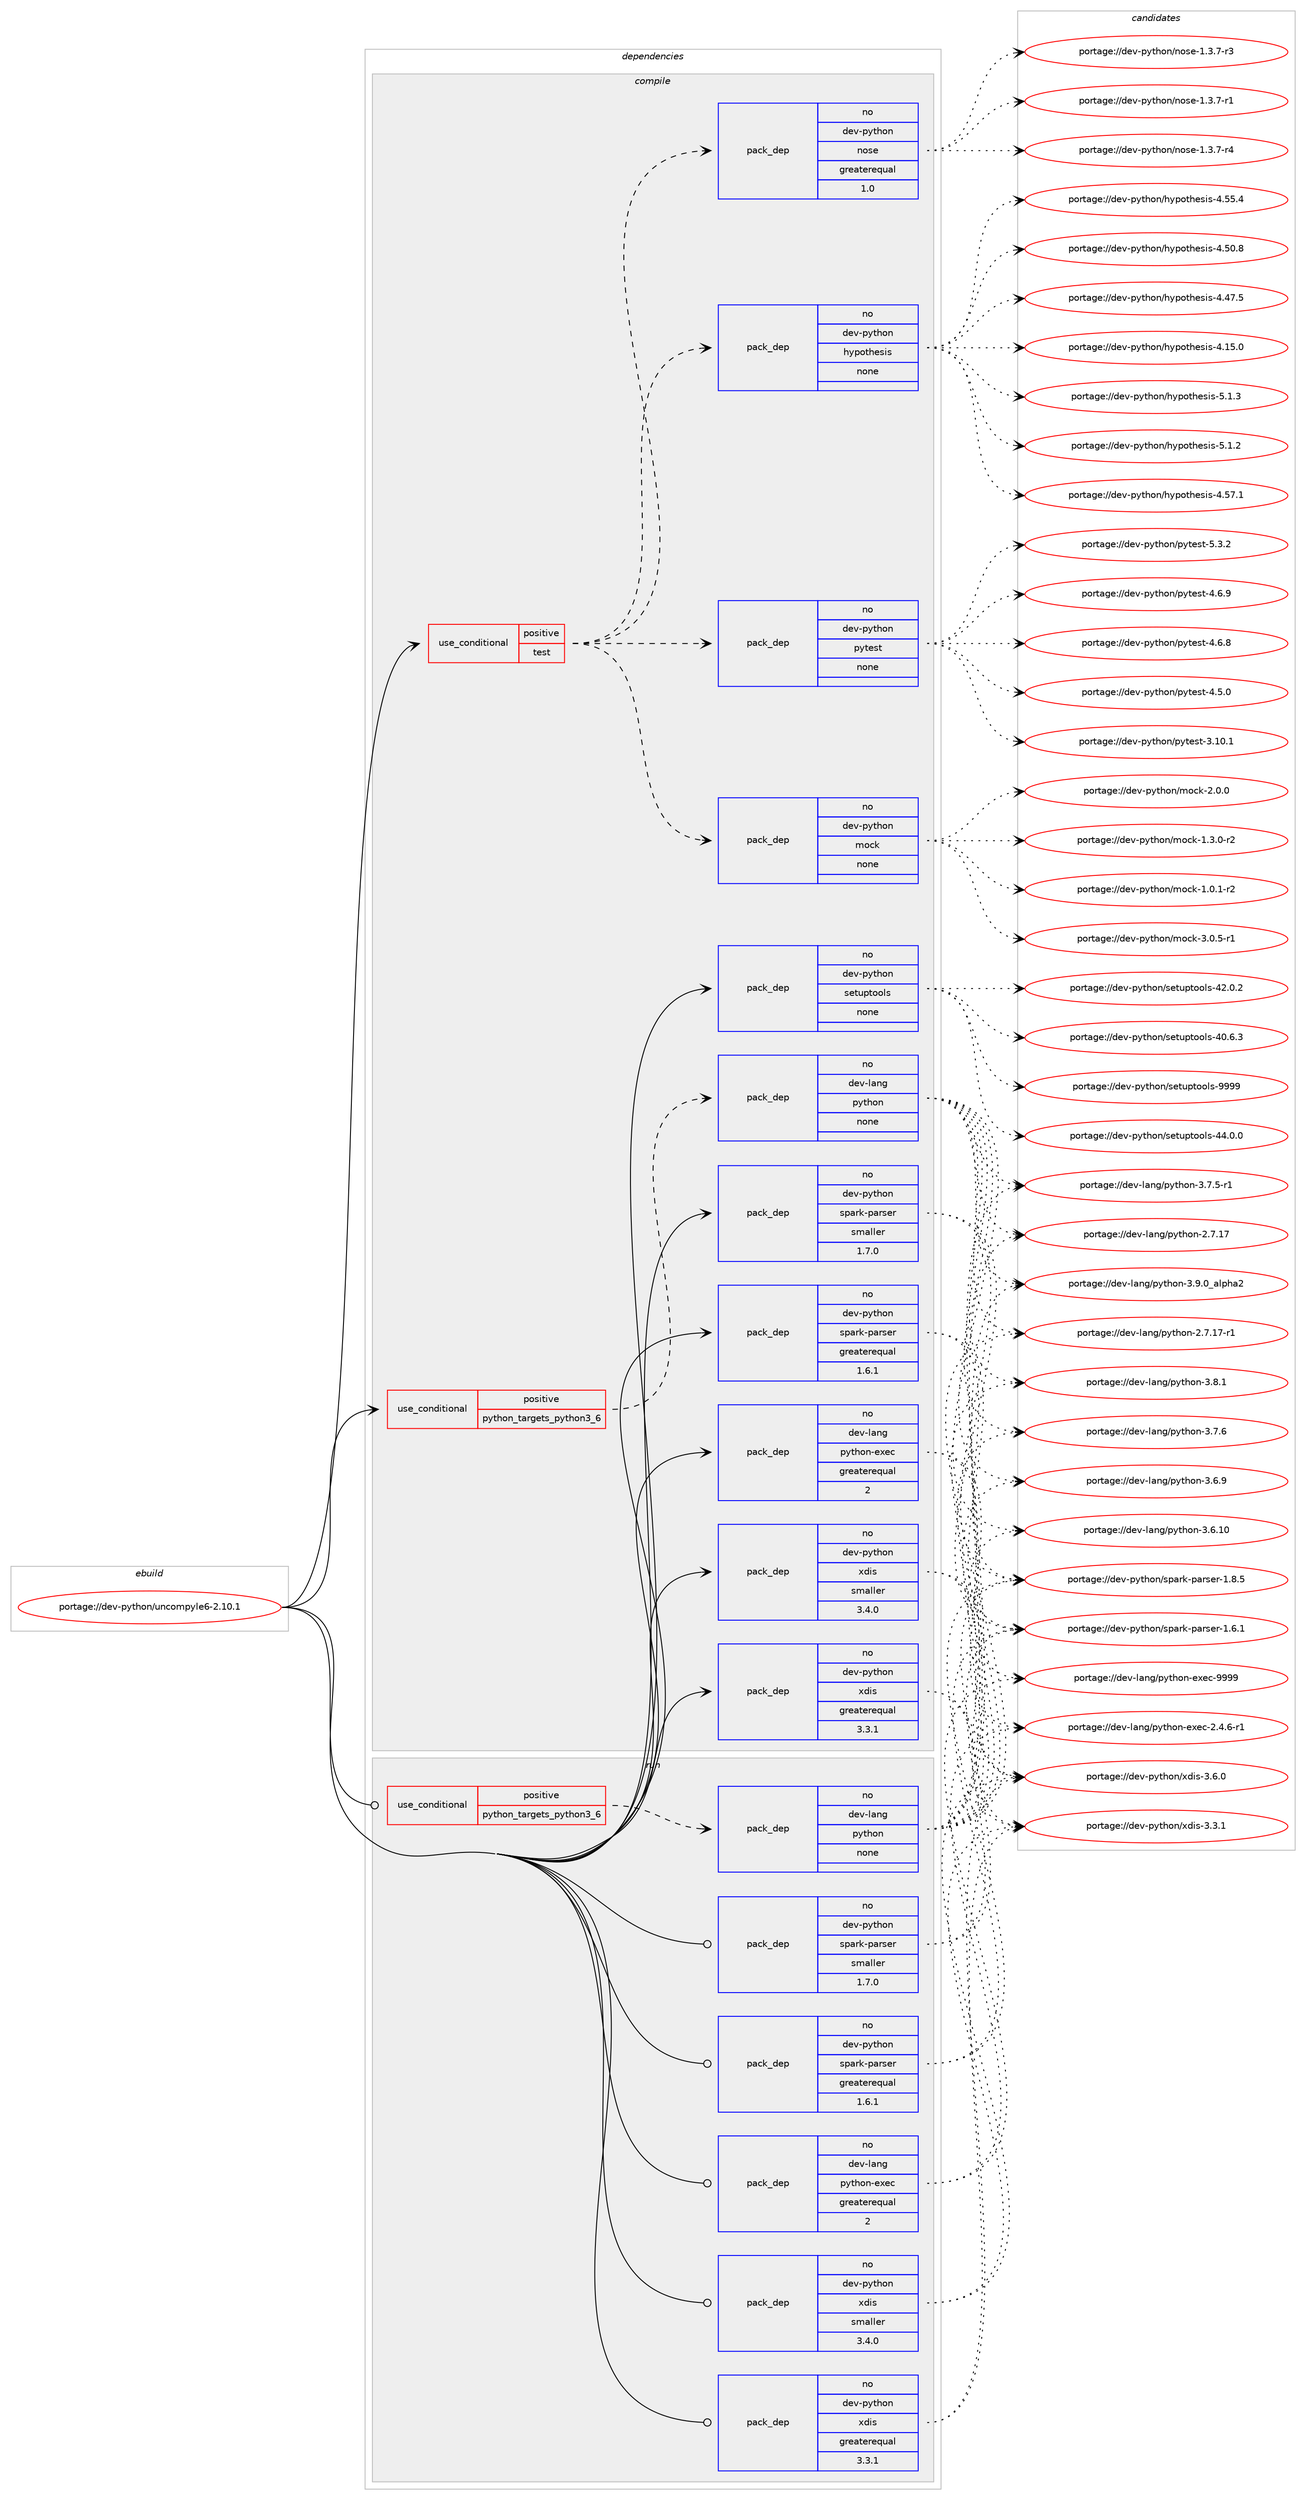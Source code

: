 digraph prolog {

# *************
# Graph options
# *************

newrank=true;
concentrate=true;
compound=true;
graph [rankdir=LR,fontname=Helvetica,fontsize=10,ranksep=1.5];#, ranksep=2.5, nodesep=0.2];
edge  [arrowhead=vee];
node  [fontname=Helvetica,fontsize=10];

# **********
# The ebuild
# **********

subgraph cluster_leftcol {
color=gray;
rank=same;
label=<<i>ebuild</i>>;
id [label="portage://dev-python/uncompyle6-2.10.1", color=red, width=4, href="../dev-python/uncompyle6-2.10.1.svg"];
}

# ****************
# The dependencies
# ****************

subgraph cluster_midcol {
color=gray;
label=<<i>dependencies</i>>;
subgraph cluster_compile {
fillcolor="#eeeeee";
style=filled;
label=<<i>compile</i>>;
subgraph cond104220 {
dependency419937 [label=<<TABLE BORDER="0" CELLBORDER="1" CELLSPACING="0" CELLPADDING="4"><TR><TD ROWSPAN="3" CELLPADDING="10">use_conditional</TD></TR><TR><TD>positive</TD></TR><TR><TD>python_targets_python3_6</TD></TR></TABLE>>, shape=none, color=red];
subgraph pack310828 {
dependency419938 [label=<<TABLE BORDER="0" CELLBORDER="1" CELLSPACING="0" CELLPADDING="4" WIDTH="220"><TR><TD ROWSPAN="6" CELLPADDING="30">pack_dep</TD></TR><TR><TD WIDTH="110">no</TD></TR><TR><TD>dev-lang</TD></TR><TR><TD>python</TD></TR><TR><TD>none</TD></TR><TR><TD></TD></TR></TABLE>>, shape=none, color=blue];
}
dependency419937:e -> dependency419938:w [weight=20,style="dashed",arrowhead="vee"];
}
id:e -> dependency419937:w [weight=20,style="solid",arrowhead="vee"];
subgraph cond104221 {
dependency419939 [label=<<TABLE BORDER="0" CELLBORDER="1" CELLSPACING="0" CELLPADDING="4"><TR><TD ROWSPAN="3" CELLPADDING="10">use_conditional</TD></TR><TR><TD>positive</TD></TR><TR><TD>test</TD></TR></TABLE>>, shape=none, color=red];
subgraph pack310829 {
dependency419940 [label=<<TABLE BORDER="0" CELLBORDER="1" CELLSPACING="0" CELLPADDING="4" WIDTH="220"><TR><TD ROWSPAN="6" CELLPADDING="30">pack_dep</TD></TR><TR><TD WIDTH="110">no</TD></TR><TR><TD>dev-python</TD></TR><TR><TD>nose</TD></TR><TR><TD>greaterequal</TD></TR><TR><TD>1.0</TD></TR></TABLE>>, shape=none, color=blue];
}
dependency419939:e -> dependency419940:w [weight=20,style="dashed",arrowhead="vee"];
subgraph pack310830 {
dependency419941 [label=<<TABLE BORDER="0" CELLBORDER="1" CELLSPACING="0" CELLPADDING="4" WIDTH="220"><TR><TD ROWSPAN="6" CELLPADDING="30">pack_dep</TD></TR><TR><TD WIDTH="110">no</TD></TR><TR><TD>dev-python</TD></TR><TR><TD>mock</TD></TR><TR><TD>none</TD></TR><TR><TD></TD></TR></TABLE>>, shape=none, color=blue];
}
dependency419939:e -> dependency419941:w [weight=20,style="dashed",arrowhead="vee"];
subgraph pack310831 {
dependency419942 [label=<<TABLE BORDER="0" CELLBORDER="1" CELLSPACING="0" CELLPADDING="4" WIDTH="220"><TR><TD ROWSPAN="6" CELLPADDING="30">pack_dep</TD></TR><TR><TD WIDTH="110">no</TD></TR><TR><TD>dev-python</TD></TR><TR><TD>pytest</TD></TR><TR><TD>none</TD></TR><TR><TD></TD></TR></TABLE>>, shape=none, color=blue];
}
dependency419939:e -> dependency419942:w [weight=20,style="dashed",arrowhead="vee"];
subgraph pack310832 {
dependency419943 [label=<<TABLE BORDER="0" CELLBORDER="1" CELLSPACING="0" CELLPADDING="4" WIDTH="220"><TR><TD ROWSPAN="6" CELLPADDING="30">pack_dep</TD></TR><TR><TD WIDTH="110">no</TD></TR><TR><TD>dev-python</TD></TR><TR><TD>hypothesis</TD></TR><TR><TD>none</TD></TR><TR><TD></TD></TR></TABLE>>, shape=none, color=blue];
}
dependency419939:e -> dependency419943:w [weight=20,style="dashed",arrowhead="vee"];
}
id:e -> dependency419939:w [weight=20,style="solid",arrowhead="vee"];
subgraph pack310833 {
dependency419944 [label=<<TABLE BORDER="0" CELLBORDER="1" CELLSPACING="0" CELLPADDING="4" WIDTH="220"><TR><TD ROWSPAN="6" CELLPADDING="30">pack_dep</TD></TR><TR><TD WIDTH="110">no</TD></TR><TR><TD>dev-lang</TD></TR><TR><TD>python-exec</TD></TR><TR><TD>greaterequal</TD></TR><TR><TD>2</TD></TR></TABLE>>, shape=none, color=blue];
}
id:e -> dependency419944:w [weight=20,style="solid",arrowhead="vee"];
subgraph pack310834 {
dependency419945 [label=<<TABLE BORDER="0" CELLBORDER="1" CELLSPACING="0" CELLPADDING="4" WIDTH="220"><TR><TD ROWSPAN="6" CELLPADDING="30">pack_dep</TD></TR><TR><TD WIDTH="110">no</TD></TR><TR><TD>dev-python</TD></TR><TR><TD>setuptools</TD></TR><TR><TD>none</TD></TR><TR><TD></TD></TR></TABLE>>, shape=none, color=blue];
}
id:e -> dependency419945:w [weight=20,style="solid",arrowhead="vee"];
subgraph pack310835 {
dependency419946 [label=<<TABLE BORDER="0" CELLBORDER="1" CELLSPACING="0" CELLPADDING="4" WIDTH="220"><TR><TD ROWSPAN="6" CELLPADDING="30">pack_dep</TD></TR><TR><TD WIDTH="110">no</TD></TR><TR><TD>dev-python</TD></TR><TR><TD>spark-parser</TD></TR><TR><TD>greaterequal</TD></TR><TR><TD>1.6.1</TD></TR></TABLE>>, shape=none, color=blue];
}
id:e -> dependency419946:w [weight=20,style="solid",arrowhead="vee"];
subgraph pack310836 {
dependency419947 [label=<<TABLE BORDER="0" CELLBORDER="1" CELLSPACING="0" CELLPADDING="4" WIDTH="220"><TR><TD ROWSPAN="6" CELLPADDING="30">pack_dep</TD></TR><TR><TD WIDTH="110">no</TD></TR><TR><TD>dev-python</TD></TR><TR><TD>spark-parser</TD></TR><TR><TD>smaller</TD></TR><TR><TD>1.7.0</TD></TR></TABLE>>, shape=none, color=blue];
}
id:e -> dependency419947:w [weight=20,style="solid",arrowhead="vee"];
subgraph pack310837 {
dependency419948 [label=<<TABLE BORDER="0" CELLBORDER="1" CELLSPACING="0" CELLPADDING="4" WIDTH="220"><TR><TD ROWSPAN="6" CELLPADDING="30">pack_dep</TD></TR><TR><TD WIDTH="110">no</TD></TR><TR><TD>dev-python</TD></TR><TR><TD>xdis</TD></TR><TR><TD>greaterequal</TD></TR><TR><TD>3.3.1</TD></TR></TABLE>>, shape=none, color=blue];
}
id:e -> dependency419948:w [weight=20,style="solid",arrowhead="vee"];
subgraph pack310838 {
dependency419949 [label=<<TABLE BORDER="0" CELLBORDER="1" CELLSPACING="0" CELLPADDING="4" WIDTH="220"><TR><TD ROWSPAN="6" CELLPADDING="30">pack_dep</TD></TR><TR><TD WIDTH="110">no</TD></TR><TR><TD>dev-python</TD></TR><TR><TD>xdis</TD></TR><TR><TD>smaller</TD></TR><TR><TD>3.4.0</TD></TR></TABLE>>, shape=none, color=blue];
}
id:e -> dependency419949:w [weight=20,style="solid",arrowhead="vee"];
}
subgraph cluster_compileandrun {
fillcolor="#eeeeee";
style=filled;
label=<<i>compile and run</i>>;
}
subgraph cluster_run {
fillcolor="#eeeeee";
style=filled;
label=<<i>run</i>>;
subgraph cond104222 {
dependency419950 [label=<<TABLE BORDER="0" CELLBORDER="1" CELLSPACING="0" CELLPADDING="4"><TR><TD ROWSPAN="3" CELLPADDING="10">use_conditional</TD></TR><TR><TD>positive</TD></TR><TR><TD>python_targets_python3_6</TD></TR></TABLE>>, shape=none, color=red];
subgraph pack310839 {
dependency419951 [label=<<TABLE BORDER="0" CELLBORDER="1" CELLSPACING="0" CELLPADDING="4" WIDTH="220"><TR><TD ROWSPAN="6" CELLPADDING="30">pack_dep</TD></TR><TR><TD WIDTH="110">no</TD></TR><TR><TD>dev-lang</TD></TR><TR><TD>python</TD></TR><TR><TD>none</TD></TR><TR><TD></TD></TR></TABLE>>, shape=none, color=blue];
}
dependency419950:e -> dependency419951:w [weight=20,style="dashed",arrowhead="vee"];
}
id:e -> dependency419950:w [weight=20,style="solid",arrowhead="odot"];
subgraph pack310840 {
dependency419952 [label=<<TABLE BORDER="0" CELLBORDER="1" CELLSPACING="0" CELLPADDING="4" WIDTH="220"><TR><TD ROWSPAN="6" CELLPADDING="30">pack_dep</TD></TR><TR><TD WIDTH="110">no</TD></TR><TR><TD>dev-lang</TD></TR><TR><TD>python-exec</TD></TR><TR><TD>greaterequal</TD></TR><TR><TD>2</TD></TR></TABLE>>, shape=none, color=blue];
}
id:e -> dependency419952:w [weight=20,style="solid",arrowhead="odot"];
subgraph pack310841 {
dependency419953 [label=<<TABLE BORDER="0" CELLBORDER="1" CELLSPACING="0" CELLPADDING="4" WIDTH="220"><TR><TD ROWSPAN="6" CELLPADDING="30">pack_dep</TD></TR><TR><TD WIDTH="110">no</TD></TR><TR><TD>dev-python</TD></TR><TR><TD>spark-parser</TD></TR><TR><TD>greaterequal</TD></TR><TR><TD>1.6.1</TD></TR></TABLE>>, shape=none, color=blue];
}
id:e -> dependency419953:w [weight=20,style="solid",arrowhead="odot"];
subgraph pack310842 {
dependency419954 [label=<<TABLE BORDER="0" CELLBORDER="1" CELLSPACING="0" CELLPADDING="4" WIDTH="220"><TR><TD ROWSPAN="6" CELLPADDING="30">pack_dep</TD></TR><TR><TD WIDTH="110">no</TD></TR><TR><TD>dev-python</TD></TR><TR><TD>spark-parser</TD></TR><TR><TD>smaller</TD></TR><TR><TD>1.7.0</TD></TR></TABLE>>, shape=none, color=blue];
}
id:e -> dependency419954:w [weight=20,style="solid",arrowhead="odot"];
subgraph pack310843 {
dependency419955 [label=<<TABLE BORDER="0" CELLBORDER="1" CELLSPACING="0" CELLPADDING="4" WIDTH="220"><TR><TD ROWSPAN="6" CELLPADDING="30">pack_dep</TD></TR><TR><TD WIDTH="110">no</TD></TR><TR><TD>dev-python</TD></TR><TR><TD>xdis</TD></TR><TR><TD>greaterequal</TD></TR><TR><TD>3.3.1</TD></TR></TABLE>>, shape=none, color=blue];
}
id:e -> dependency419955:w [weight=20,style="solid",arrowhead="odot"];
subgraph pack310844 {
dependency419956 [label=<<TABLE BORDER="0" CELLBORDER="1" CELLSPACING="0" CELLPADDING="4" WIDTH="220"><TR><TD ROWSPAN="6" CELLPADDING="30">pack_dep</TD></TR><TR><TD WIDTH="110">no</TD></TR><TR><TD>dev-python</TD></TR><TR><TD>xdis</TD></TR><TR><TD>smaller</TD></TR><TR><TD>3.4.0</TD></TR></TABLE>>, shape=none, color=blue];
}
id:e -> dependency419956:w [weight=20,style="solid",arrowhead="odot"];
}
}

# **************
# The candidates
# **************

subgraph cluster_choices {
rank=same;
color=gray;
label=<<i>candidates</i>>;

subgraph choice310828 {
color=black;
nodesep=1;
choice10010111845108971101034711212111610411111045514657464895971081121049750 [label="portage://dev-lang/python-3.9.0_alpha2", color=red, width=4,href="../dev-lang/python-3.9.0_alpha2.svg"];
choice100101118451089711010347112121116104111110455146564649 [label="portage://dev-lang/python-3.8.1", color=red, width=4,href="../dev-lang/python-3.8.1.svg"];
choice100101118451089711010347112121116104111110455146554654 [label="portage://dev-lang/python-3.7.6", color=red, width=4,href="../dev-lang/python-3.7.6.svg"];
choice1001011184510897110103471121211161041111104551465546534511449 [label="portage://dev-lang/python-3.7.5-r1", color=red, width=4,href="../dev-lang/python-3.7.5-r1.svg"];
choice100101118451089711010347112121116104111110455146544657 [label="portage://dev-lang/python-3.6.9", color=red, width=4,href="../dev-lang/python-3.6.9.svg"];
choice10010111845108971101034711212111610411111045514654464948 [label="portage://dev-lang/python-3.6.10", color=red, width=4,href="../dev-lang/python-3.6.10.svg"];
choice100101118451089711010347112121116104111110455046554649554511449 [label="portage://dev-lang/python-2.7.17-r1", color=red, width=4,href="../dev-lang/python-2.7.17-r1.svg"];
choice10010111845108971101034711212111610411111045504655464955 [label="portage://dev-lang/python-2.7.17", color=red, width=4,href="../dev-lang/python-2.7.17.svg"];
dependency419938:e -> choice10010111845108971101034711212111610411111045514657464895971081121049750:w [style=dotted,weight="100"];
dependency419938:e -> choice100101118451089711010347112121116104111110455146564649:w [style=dotted,weight="100"];
dependency419938:e -> choice100101118451089711010347112121116104111110455146554654:w [style=dotted,weight="100"];
dependency419938:e -> choice1001011184510897110103471121211161041111104551465546534511449:w [style=dotted,weight="100"];
dependency419938:e -> choice100101118451089711010347112121116104111110455146544657:w [style=dotted,weight="100"];
dependency419938:e -> choice10010111845108971101034711212111610411111045514654464948:w [style=dotted,weight="100"];
dependency419938:e -> choice100101118451089711010347112121116104111110455046554649554511449:w [style=dotted,weight="100"];
dependency419938:e -> choice10010111845108971101034711212111610411111045504655464955:w [style=dotted,weight="100"];
}
subgraph choice310829 {
color=black;
nodesep=1;
choice10010111845112121116104111110471101111151014549465146554511452 [label="portage://dev-python/nose-1.3.7-r4", color=red, width=4,href="../dev-python/nose-1.3.7-r4.svg"];
choice10010111845112121116104111110471101111151014549465146554511451 [label="portage://dev-python/nose-1.3.7-r3", color=red, width=4,href="../dev-python/nose-1.3.7-r3.svg"];
choice10010111845112121116104111110471101111151014549465146554511449 [label="portage://dev-python/nose-1.3.7-r1", color=red, width=4,href="../dev-python/nose-1.3.7-r1.svg"];
dependency419940:e -> choice10010111845112121116104111110471101111151014549465146554511452:w [style=dotted,weight="100"];
dependency419940:e -> choice10010111845112121116104111110471101111151014549465146554511451:w [style=dotted,weight="100"];
dependency419940:e -> choice10010111845112121116104111110471101111151014549465146554511449:w [style=dotted,weight="100"];
}
subgraph choice310830 {
color=black;
nodesep=1;
choice1001011184511212111610411111047109111991074551464846534511449 [label="portage://dev-python/mock-3.0.5-r1", color=red, width=4,href="../dev-python/mock-3.0.5-r1.svg"];
choice100101118451121211161041111104710911199107455046484648 [label="portage://dev-python/mock-2.0.0", color=red, width=4,href="../dev-python/mock-2.0.0.svg"];
choice1001011184511212111610411111047109111991074549465146484511450 [label="portage://dev-python/mock-1.3.0-r2", color=red, width=4,href="../dev-python/mock-1.3.0-r2.svg"];
choice1001011184511212111610411111047109111991074549464846494511450 [label="portage://dev-python/mock-1.0.1-r2", color=red, width=4,href="../dev-python/mock-1.0.1-r2.svg"];
dependency419941:e -> choice1001011184511212111610411111047109111991074551464846534511449:w [style=dotted,weight="100"];
dependency419941:e -> choice100101118451121211161041111104710911199107455046484648:w [style=dotted,weight="100"];
dependency419941:e -> choice1001011184511212111610411111047109111991074549465146484511450:w [style=dotted,weight="100"];
dependency419941:e -> choice1001011184511212111610411111047109111991074549464846494511450:w [style=dotted,weight="100"];
}
subgraph choice310831 {
color=black;
nodesep=1;
choice1001011184511212111610411111047112121116101115116455346514650 [label="portage://dev-python/pytest-5.3.2", color=red, width=4,href="../dev-python/pytest-5.3.2.svg"];
choice1001011184511212111610411111047112121116101115116455246544657 [label="portage://dev-python/pytest-4.6.9", color=red, width=4,href="../dev-python/pytest-4.6.9.svg"];
choice1001011184511212111610411111047112121116101115116455246544656 [label="portage://dev-python/pytest-4.6.8", color=red, width=4,href="../dev-python/pytest-4.6.8.svg"];
choice1001011184511212111610411111047112121116101115116455246534648 [label="portage://dev-python/pytest-4.5.0", color=red, width=4,href="../dev-python/pytest-4.5.0.svg"];
choice100101118451121211161041111104711212111610111511645514649484649 [label="portage://dev-python/pytest-3.10.1", color=red, width=4,href="../dev-python/pytest-3.10.1.svg"];
dependency419942:e -> choice1001011184511212111610411111047112121116101115116455346514650:w [style=dotted,weight="100"];
dependency419942:e -> choice1001011184511212111610411111047112121116101115116455246544657:w [style=dotted,weight="100"];
dependency419942:e -> choice1001011184511212111610411111047112121116101115116455246544656:w [style=dotted,weight="100"];
dependency419942:e -> choice1001011184511212111610411111047112121116101115116455246534648:w [style=dotted,weight="100"];
dependency419942:e -> choice100101118451121211161041111104711212111610111511645514649484649:w [style=dotted,weight="100"];
}
subgraph choice310832 {
color=black;
nodesep=1;
choice1001011184511212111610411111047104121112111116104101115105115455346494651 [label="portage://dev-python/hypothesis-5.1.3", color=red, width=4,href="../dev-python/hypothesis-5.1.3.svg"];
choice1001011184511212111610411111047104121112111116104101115105115455346494650 [label="portage://dev-python/hypothesis-5.1.2", color=red, width=4,href="../dev-python/hypothesis-5.1.2.svg"];
choice100101118451121211161041111104710412111211111610410111510511545524653554649 [label="portage://dev-python/hypothesis-4.57.1", color=red, width=4,href="../dev-python/hypothesis-4.57.1.svg"];
choice100101118451121211161041111104710412111211111610410111510511545524653534652 [label="portage://dev-python/hypothesis-4.55.4", color=red, width=4,href="../dev-python/hypothesis-4.55.4.svg"];
choice100101118451121211161041111104710412111211111610410111510511545524653484656 [label="portage://dev-python/hypothesis-4.50.8", color=red, width=4,href="../dev-python/hypothesis-4.50.8.svg"];
choice100101118451121211161041111104710412111211111610410111510511545524652554653 [label="portage://dev-python/hypothesis-4.47.5", color=red, width=4,href="../dev-python/hypothesis-4.47.5.svg"];
choice100101118451121211161041111104710412111211111610410111510511545524649534648 [label="portage://dev-python/hypothesis-4.15.0", color=red, width=4,href="../dev-python/hypothesis-4.15.0.svg"];
dependency419943:e -> choice1001011184511212111610411111047104121112111116104101115105115455346494651:w [style=dotted,weight="100"];
dependency419943:e -> choice1001011184511212111610411111047104121112111116104101115105115455346494650:w [style=dotted,weight="100"];
dependency419943:e -> choice100101118451121211161041111104710412111211111610410111510511545524653554649:w [style=dotted,weight="100"];
dependency419943:e -> choice100101118451121211161041111104710412111211111610410111510511545524653534652:w [style=dotted,weight="100"];
dependency419943:e -> choice100101118451121211161041111104710412111211111610410111510511545524653484656:w [style=dotted,weight="100"];
dependency419943:e -> choice100101118451121211161041111104710412111211111610410111510511545524652554653:w [style=dotted,weight="100"];
dependency419943:e -> choice100101118451121211161041111104710412111211111610410111510511545524649534648:w [style=dotted,weight="100"];
}
subgraph choice310833 {
color=black;
nodesep=1;
choice10010111845108971101034711212111610411111045101120101994557575757 [label="portage://dev-lang/python-exec-9999", color=red, width=4,href="../dev-lang/python-exec-9999.svg"];
choice10010111845108971101034711212111610411111045101120101994550465246544511449 [label="portage://dev-lang/python-exec-2.4.6-r1", color=red, width=4,href="../dev-lang/python-exec-2.4.6-r1.svg"];
dependency419944:e -> choice10010111845108971101034711212111610411111045101120101994557575757:w [style=dotted,weight="100"];
dependency419944:e -> choice10010111845108971101034711212111610411111045101120101994550465246544511449:w [style=dotted,weight="100"];
}
subgraph choice310834 {
color=black;
nodesep=1;
choice10010111845112121116104111110471151011161171121161111111081154557575757 [label="portage://dev-python/setuptools-9999", color=red, width=4,href="../dev-python/setuptools-9999.svg"];
choice100101118451121211161041111104711510111611711211611111110811545525246484648 [label="portage://dev-python/setuptools-44.0.0", color=red, width=4,href="../dev-python/setuptools-44.0.0.svg"];
choice100101118451121211161041111104711510111611711211611111110811545525046484650 [label="portage://dev-python/setuptools-42.0.2", color=red, width=4,href="../dev-python/setuptools-42.0.2.svg"];
choice100101118451121211161041111104711510111611711211611111110811545524846544651 [label="portage://dev-python/setuptools-40.6.3", color=red, width=4,href="../dev-python/setuptools-40.6.3.svg"];
dependency419945:e -> choice10010111845112121116104111110471151011161171121161111111081154557575757:w [style=dotted,weight="100"];
dependency419945:e -> choice100101118451121211161041111104711510111611711211611111110811545525246484648:w [style=dotted,weight="100"];
dependency419945:e -> choice100101118451121211161041111104711510111611711211611111110811545525046484650:w [style=dotted,weight="100"];
dependency419945:e -> choice100101118451121211161041111104711510111611711211611111110811545524846544651:w [style=dotted,weight="100"];
}
subgraph choice310835 {
color=black;
nodesep=1;
choice1001011184511212111610411111047115112971141074511297114115101114454946564653 [label="portage://dev-python/spark-parser-1.8.5", color=red, width=4,href="../dev-python/spark-parser-1.8.5.svg"];
choice1001011184511212111610411111047115112971141074511297114115101114454946544649 [label="portage://dev-python/spark-parser-1.6.1", color=red, width=4,href="../dev-python/spark-parser-1.6.1.svg"];
dependency419946:e -> choice1001011184511212111610411111047115112971141074511297114115101114454946564653:w [style=dotted,weight="100"];
dependency419946:e -> choice1001011184511212111610411111047115112971141074511297114115101114454946544649:w [style=dotted,weight="100"];
}
subgraph choice310836 {
color=black;
nodesep=1;
choice1001011184511212111610411111047115112971141074511297114115101114454946564653 [label="portage://dev-python/spark-parser-1.8.5", color=red, width=4,href="../dev-python/spark-parser-1.8.5.svg"];
choice1001011184511212111610411111047115112971141074511297114115101114454946544649 [label="portage://dev-python/spark-parser-1.6.1", color=red, width=4,href="../dev-python/spark-parser-1.6.1.svg"];
dependency419947:e -> choice1001011184511212111610411111047115112971141074511297114115101114454946564653:w [style=dotted,weight="100"];
dependency419947:e -> choice1001011184511212111610411111047115112971141074511297114115101114454946544649:w [style=dotted,weight="100"];
}
subgraph choice310837 {
color=black;
nodesep=1;
choice1001011184511212111610411111047120100105115455146544648 [label="portage://dev-python/xdis-3.6.0", color=red, width=4,href="../dev-python/xdis-3.6.0.svg"];
choice1001011184511212111610411111047120100105115455146514649 [label="portage://dev-python/xdis-3.3.1", color=red, width=4,href="../dev-python/xdis-3.3.1.svg"];
dependency419948:e -> choice1001011184511212111610411111047120100105115455146544648:w [style=dotted,weight="100"];
dependency419948:e -> choice1001011184511212111610411111047120100105115455146514649:w [style=dotted,weight="100"];
}
subgraph choice310838 {
color=black;
nodesep=1;
choice1001011184511212111610411111047120100105115455146544648 [label="portage://dev-python/xdis-3.6.0", color=red, width=4,href="../dev-python/xdis-3.6.0.svg"];
choice1001011184511212111610411111047120100105115455146514649 [label="portage://dev-python/xdis-3.3.1", color=red, width=4,href="../dev-python/xdis-3.3.1.svg"];
dependency419949:e -> choice1001011184511212111610411111047120100105115455146544648:w [style=dotted,weight="100"];
dependency419949:e -> choice1001011184511212111610411111047120100105115455146514649:w [style=dotted,weight="100"];
}
subgraph choice310839 {
color=black;
nodesep=1;
choice10010111845108971101034711212111610411111045514657464895971081121049750 [label="portage://dev-lang/python-3.9.0_alpha2", color=red, width=4,href="../dev-lang/python-3.9.0_alpha2.svg"];
choice100101118451089711010347112121116104111110455146564649 [label="portage://dev-lang/python-3.8.1", color=red, width=4,href="../dev-lang/python-3.8.1.svg"];
choice100101118451089711010347112121116104111110455146554654 [label="portage://dev-lang/python-3.7.6", color=red, width=4,href="../dev-lang/python-3.7.6.svg"];
choice1001011184510897110103471121211161041111104551465546534511449 [label="portage://dev-lang/python-3.7.5-r1", color=red, width=4,href="../dev-lang/python-3.7.5-r1.svg"];
choice100101118451089711010347112121116104111110455146544657 [label="portage://dev-lang/python-3.6.9", color=red, width=4,href="../dev-lang/python-3.6.9.svg"];
choice10010111845108971101034711212111610411111045514654464948 [label="portage://dev-lang/python-3.6.10", color=red, width=4,href="../dev-lang/python-3.6.10.svg"];
choice100101118451089711010347112121116104111110455046554649554511449 [label="portage://dev-lang/python-2.7.17-r1", color=red, width=4,href="../dev-lang/python-2.7.17-r1.svg"];
choice10010111845108971101034711212111610411111045504655464955 [label="portage://dev-lang/python-2.7.17", color=red, width=4,href="../dev-lang/python-2.7.17.svg"];
dependency419951:e -> choice10010111845108971101034711212111610411111045514657464895971081121049750:w [style=dotted,weight="100"];
dependency419951:e -> choice100101118451089711010347112121116104111110455146564649:w [style=dotted,weight="100"];
dependency419951:e -> choice100101118451089711010347112121116104111110455146554654:w [style=dotted,weight="100"];
dependency419951:e -> choice1001011184510897110103471121211161041111104551465546534511449:w [style=dotted,weight="100"];
dependency419951:e -> choice100101118451089711010347112121116104111110455146544657:w [style=dotted,weight="100"];
dependency419951:e -> choice10010111845108971101034711212111610411111045514654464948:w [style=dotted,weight="100"];
dependency419951:e -> choice100101118451089711010347112121116104111110455046554649554511449:w [style=dotted,weight="100"];
dependency419951:e -> choice10010111845108971101034711212111610411111045504655464955:w [style=dotted,weight="100"];
}
subgraph choice310840 {
color=black;
nodesep=1;
choice10010111845108971101034711212111610411111045101120101994557575757 [label="portage://dev-lang/python-exec-9999", color=red, width=4,href="../dev-lang/python-exec-9999.svg"];
choice10010111845108971101034711212111610411111045101120101994550465246544511449 [label="portage://dev-lang/python-exec-2.4.6-r1", color=red, width=4,href="../dev-lang/python-exec-2.4.6-r1.svg"];
dependency419952:e -> choice10010111845108971101034711212111610411111045101120101994557575757:w [style=dotted,weight="100"];
dependency419952:e -> choice10010111845108971101034711212111610411111045101120101994550465246544511449:w [style=dotted,weight="100"];
}
subgraph choice310841 {
color=black;
nodesep=1;
choice1001011184511212111610411111047115112971141074511297114115101114454946564653 [label="portage://dev-python/spark-parser-1.8.5", color=red, width=4,href="../dev-python/spark-parser-1.8.5.svg"];
choice1001011184511212111610411111047115112971141074511297114115101114454946544649 [label="portage://dev-python/spark-parser-1.6.1", color=red, width=4,href="../dev-python/spark-parser-1.6.1.svg"];
dependency419953:e -> choice1001011184511212111610411111047115112971141074511297114115101114454946564653:w [style=dotted,weight="100"];
dependency419953:e -> choice1001011184511212111610411111047115112971141074511297114115101114454946544649:w [style=dotted,weight="100"];
}
subgraph choice310842 {
color=black;
nodesep=1;
choice1001011184511212111610411111047115112971141074511297114115101114454946564653 [label="portage://dev-python/spark-parser-1.8.5", color=red, width=4,href="../dev-python/spark-parser-1.8.5.svg"];
choice1001011184511212111610411111047115112971141074511297114115101114454946544649 [label="portage://dev-python/spark-parser-1.6.1", color=red, width=4,href="../dev-python/spark-parser-1.6.1.svg"];
dependency419954:e -> choice1001011184511212111610411111047115112971141074511297114115101114454946564653:w [style=dotted,weight="100"];
dependency419954:e -> choice1001011184511212111610411111047115112971141074511297114115101114454946544649:w [style=dotted,weight="100"];
}
subgraph choice310843 {
color=black;
nodesep=1;
choice1001011184511212111610411111047120100105115455146544648 [label="portage://dev-python/xdis-3.6.0", color=red, width=4,href="../dev-python/xdis-3.6.0.svg"];
choice1001011184511212111610411111047120100105115455146514649 [label="portage://dev-python/xdis-3.3.1", color=red, width=4,href="../dev-python/xdis-3.3.1.svg"];
dependency419955:e -> choice1001011184511212111610411111047120100105115455146544648:w [style=dotted,weight="100"];
dependency419955:e -> choice1001011184511212111610411111047120100105115455146514649:w [style=dotted,weight="100"];
}
subgraph choice310844 {
color=black;
nodesep=1;
choice1001011184511212111610411111047120100105115455146544648 [label="portage://dev-python/xdis-3.6.0", color=red, width=4,href="../dev-python/xdis-3.6.0.svg"];
choice1001011184511212111610411111047120100105115455146514649 [label="portage://dev-python/xdis-3.3.1", color=red, width=4,href="../dev-python/xdis-3.3.1.svg"];
dependency419956:e -> choice1001011184511212111610411111047120100105115455146544648:w [style=dotted,weight="100"];
dependency419956:e -> choice1001011184511212111610411111047120100105115455146514649:w [style=dotted,weight="100"];
}
}

}
